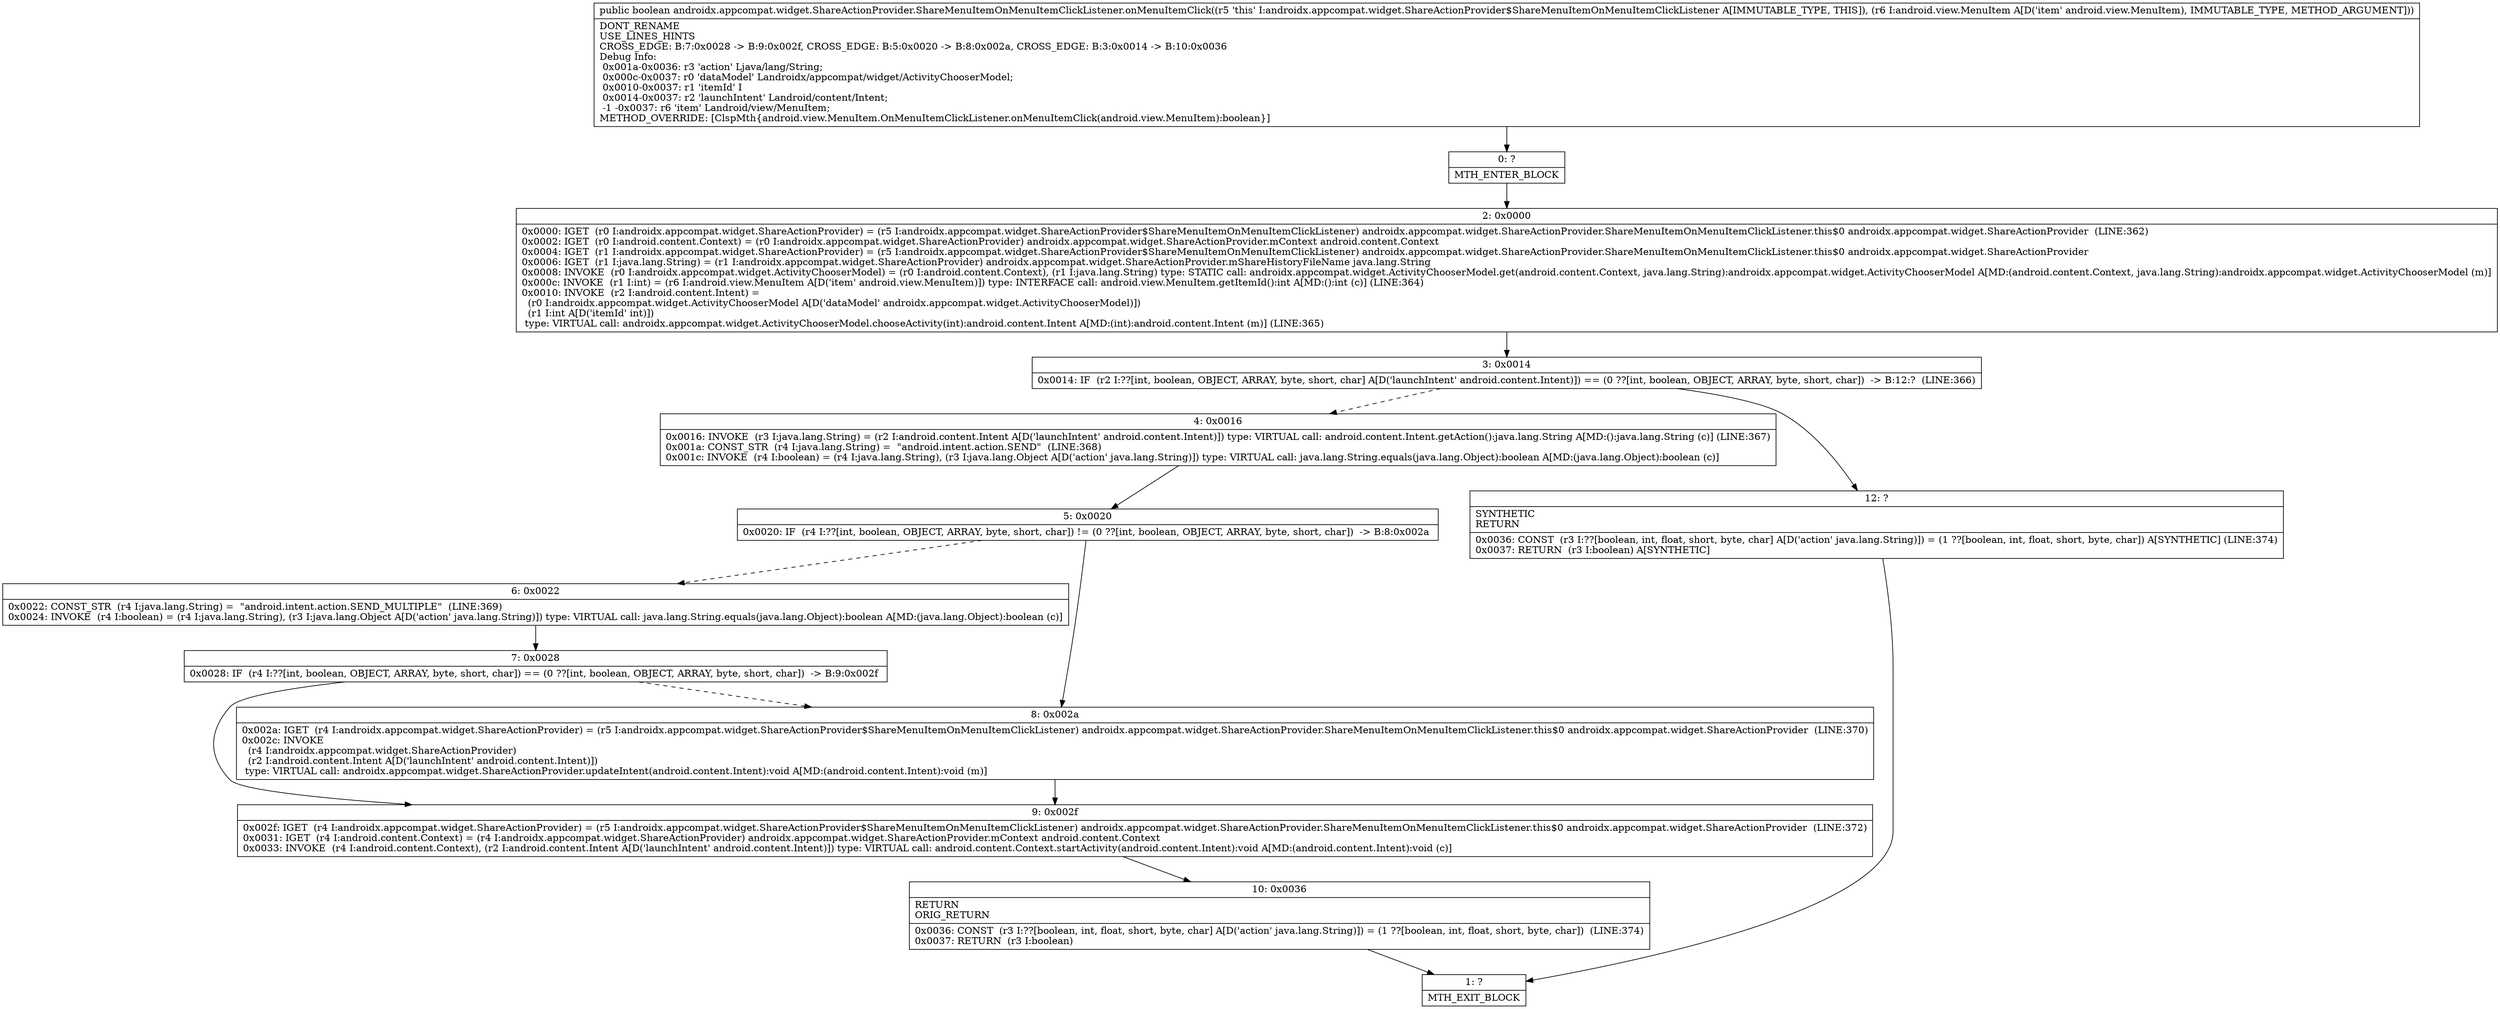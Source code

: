 digraph "CFG forandroidx.appcompat.widget.ShareActionProvider.ShareMenuItemOnMenuItemClickListener.onMenuItemClick(Landroid\/view\/MenuItem;)Z" {
Node_0 [shape=record,label="{0\:\ ?|MTH_ENTER_BLOCK\l}"];
Node_2 [shape=record,label="{2\:\ 0x0000|0x0000: IGET  (r0 I:androidx.appcompat.widget.ShareActionProvider) = (r5 I:androidx.appcompat.widget.ShareActionProvider$ShareMenuItemOnMenuItemClickListener) androidx.appcompat.widget.ShareActionProvider.ShareMenuItemOnMenuItemClickListener.this$0 androidx.appcompat.widget.ShareActionProvider  (LINE:362)\l0x0002: IGET  (r0 I:android.content.Context) = (r0 I:androidx.appcompat.widget.ShareActionProvider) androidx.appcompat.widget.ShareActionProvider.mContext android.content.Context \l0x0004: IGET  (r1 I:androidx.appcompat.widget.ShareActionProvider) = (r5 I:androidx.appcompat.widget.ShareActionProvider$ShareMenuItemOnMenuItemClickListener) androidx.appcompat.widget.ShareActionProvider.ShareMenuItemOnMenuItemClickListener.this$0 androidx.appcompat.widget.ShareActionProvider \l0x0006: IGET  (r1 I:java.lang.String) = (r1 I:androidx.appcompat.widget.ShareActionProvider) androidx.appcompat.widget.ShareActionProvider.mShareHistoryFileName java.lang.String \l0x0008: INVOKE  (r0 I:androidx.appcompat.widget.ActivityChooserModel) = (r0 I:android.content.Context), (r1 I:java.lang.String) type: STATIC call: androidx.appcompat.widget.ActivityChooserModel.get(android.content.Context, java.lang.String):androidx.appcompat.widget.ActivityChooserModel A[MD:(android.content.Context, java.lang.String):androidx.appcompat.widget.ActivityChooserModel (m)]\l0x000c: INVOKE  (r1 I:int) = (r6 I:android.view.MenuItem A[D('item' android.view.MenuItem)]) type: INTERFACE call: android.view.MenuItem.getItemId():int A[MD:():int (c)] (LINE:364)\l0x0010: INVOKE  (r2 I:android.content.Intent) = \l  (r0 I:androidx.appcompat.widget.ActivityChooserModel A[D('dataModel' androidx.appcompat.widget.ActivityChooserModel)])\l  (r1 I:int A[D('itemId' int)])\l type: VIRTUAL call: androidx.appcompat.widget.ActivityChooserModel.chooseActivity(int):android.content.Intent A[MD:(int):android.content.Intent (m)] (LINE:365)\l}"];
Node_3 [shape=record,label="{3\:\ 0x0014|0x0014: IF  (r2 I:??[int, boolean, OBJECT, ARRAY, byte, short, char] A[D('launchIntent' android.content.Intent)]) == (0 ??[int, boolean, OBJECT, ARRAY, byte, short, char])  \-\> B:12:?  (LINE:366)\l}"];
Node_4 [shape=record,label="{4\:\ 0x0016|0x0016: INVOKE  (r3 I:java.lang.String) = (r2 I:android.content.Intent A[D('launchIntent' android.content.Intent)]) type: VIRTUAL call: android.content.Intent.getAction():java.lang.String A[MD:():java.lang.String (c)] (LINE:367)\l0x001a: CONST_STR  (r4 I:java.lang.String) =  \"android.intent.action.SEND\"  (LINE:368)\l0x001c: INVOKE  (r4 I:boolean) = (r4 I:java.lang.String), (r3 I:java.lang.Object A[D('action' java.lang.String)]) type: VIRTUAL call: java.lang.String.equals(java.lang.Object):boolean A[MD:(java.lang.Object):boolean (c)]\l}"];
Node_5 [shape=record,label="{5\:\ 0x0020|0x0020: IF  (r4 I:??[int, boolean, OBJECT, ARRAY, byte, short, char]) != (0 ??[int, boolean, OBJECT, ARRAY, byte, short, char])  \-\> B:8:0x002a \l}"];
Node_6 [shape=record,label="{6\:\ 0x0022|0x0022: CONST_STR  (r4 I:java.lang.String) =  \"android.intent.action.SEND_MULTIPLE\"  (LINE:369)\l0x0024: INVOKE  (r4 I:boolean) = (r4 I:java.lang.String), (r3 I:java.lang.Object A[D('action' java.lang.String)]) type: VIRTUAL call: java.lang.String.equals(java.lang.Object):boolean A[MD:(java.lang.Object):boolean (c)]\l}"];
Node_7 [shape=record,label="{7\:\ 0x0028|0x0028: IF  (r4 I:??[int, boolean, OBJECT, ARRAY, byte, short, char]) == (0 ??[int, boolean, OBJECT, ARRAY, byte, short, char])  \-\> B:9:0x002f \l}"];
Node_9 [shape=record,label="{9\:\ 0x002f|0x002f: IGET  (r4 I:androidx.appcompat.widget.ShareActionProvider) = (r5 I:androidx.appcompat.widget.ShareActionProvider$ShareMenuItemOnMenuItemClickListener) androidx.appcompat.widget.ShareActionProvider.ShareMenuItemOnMenuItemClickListener.this$0 androidx.appcompat.widget.ShareActionProvider  (LINE:372)\l0x0031: IGET  (r4 I:android.content.Context) = (r4 I:androidx.appcompat.widget.ShareActionProvider) androidx.appcompat.widget.ShareActionProvider.mContext android.content.Context \l0x0033: INVOKE  (r4 I:android.content.Context), (r2 I:android.content.Intent A[D('launchIntent' android.content.Intent)]) type: VIRTUAL call: android.content.Context.startActivity(android.content.Intent):void A[MD:(android.content.Intent):void (c)]\l}"];
Node_10 [shape=record,label="{10\:\ 0x0036|RETURN\lORIG_RETURN\l|0x0036: CONST  (r3 I:??[boolean, int, float, short, byte, char] A[D('action' java.lang.String)]) = (1 ??[boolean, int, float, short, byte, char])  (LINE:374)\l0x0037: RETURN  (r3 I:boolean) \l}"];
Node_1 [shape=record,label="{1\:\ ?|MTH_EXIT_BLOCK\l}"];
Node_8 [shape=record,label="{8\:\ 0x002a|0x002a: IGET  (r4 I:androidx.appcompat.widget.ShareActionProvider) = (r5 I:androidx.appcompat.widget.ShareActionProvider$ShareMenuItemOnMenuItemClickListener) androidx.appcompat.widget.ShareActionProvider.ShareMenuItemOnMenuItemClickListener.this$0 androidx.appcompat.widget.ShareActionProvider  (LINE:370)\l0x002c: INVOKE  \l  (r4 I:androidx.appcompat.widget.ShareActionProvider)\l  (r2 I:android.content.Intent A[D('launchIntent' android.content.Intent)])\l type: VIRTUAL call: androidx.appcompat.widget.ShareActionProvider.updateIntent(android.content.Intent):void A[MD:(android.content.Intent):void (m)]\l}"];
Node_12 [shape=record,label="{12\:\ ?|SYNTHETIC\lRETURN\l|0x0036: CONST  (r3 I:??[boolean, int, float, short, byte, char] A[D('action' java.lang.String)]) = (1 ??[boolean, int, float, short, byte, char]) A[SYNTHETIC] (LINE:374)\l0x0037: RETURN  (r3 I:boolean) A[SYNTHETIC]\l}"];
MethodNode[shape=record,label="{public boolean androidx.appcompat.widget.ShareActionProvider.ShareMenuItemOnMenuItemClickListener.onMenuItemClick((r5 'this' I:androidx.appcompat.widget.ShareActionProvider$ShareMenuItemOnMenuItemClickListener A[IMMUTABLE_TYPE, THIS]), (r6 I:android.view.MenuItem A[D('item' android.view.MenuItem), IMMUTABLE_TYPE, METHOD_ARGUMENT]))  | DONT_RENAME\lUSE_LINES_HINTS\lCROSS_EDGE: B:7:0x0028 \-\> B:9:0x002f, CROSS_EDGE: B:5:0x0020 \-\> B:8:0x002a, CROSS_EDGE: B:3:0x0014 \-\> B:10:0x0036\lDebug Info:\l  0x001a\-0x0036: r3 'action' Ljava\/lang\/String;\l  0x000c\-0x0037: r0 'dataModel' Landroidx\/appcompat\/widget\/ActivityChooserModel;\l  0x0010\-0x0037: r1 'itemId' I\l  0x0014\-0x0037: r2 'launchIntent' Landroid\/content\/Intent;\l  \-1 \-0x0037: r6 'item' Landroid\/view\/MenuItem;\lMETHOD_OVERRIDE: [ClspMth\{android.view.MenuItem.OnMenuItemClickListener.onMenuItemClick(android.view.MenuItem):boolean\}]\l}"];
MethodNode -> Node_0;Node_0 -> Node_2;
Node_2 -> Node_3;
Node_3 -> Node_4[style=dashed];
Node_3 -> Node_12;
Node_4 -> Node_5;
Node_5 -> Node_6[style=dashed];
Node_5 -> Node_8;
Node_6 -> Node_7;
Node_7 -> Node_8[style=dashed];
Node_7 -> Node_9;
Node_9 -> Node_10;
Node_10 -> Node_1;
Node_8 -> Node_9;
Node_12 -> Node_1;
}

